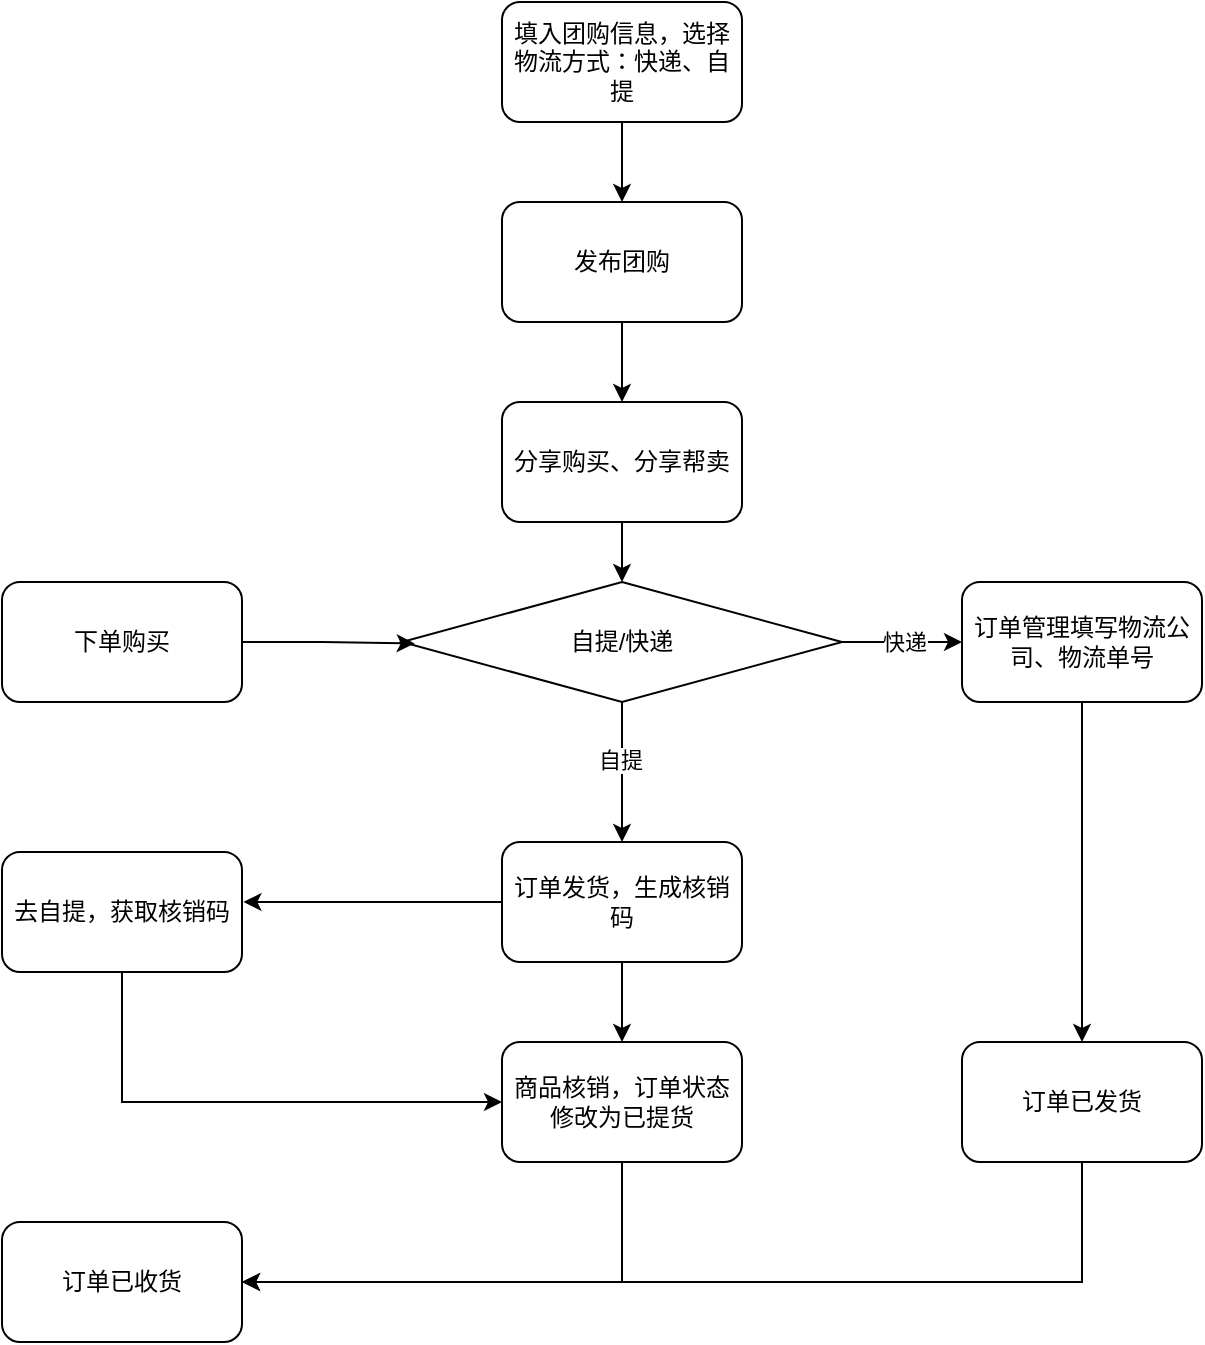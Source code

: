 <mxfile version="21.8.2" type="github">
  <diagram name="第 1 页" id="WOFCl0wZFw0B4w0VFE5H">
    <mxGraphModel dx="1434" dy="758" grid="1" gridSize="10" guides="1" tooltips="1" connect="1" arrows="1" fold="1" page="1" pageScale="1" pageWidth="827" pageHeight="1169" math="0" shadow="0">
      <root>
        <mxCell id="0" />
        <mxCell id="1" parent="0" />
        <mxCell id="JS7kzMShgllTpScdHAG9-31" value="" style="edgeStyle=orthogonalEdgeStyle;rounded=0;orthogonalLoop=1;jettySize=auto;html=1;" edge="1" parent="1" source="JS7kzMShgllTpScdHAG9-3" target="JS7kzMShgllTpScdHAG9-4">
          <mxGeometry relative="1" as="geometry" />
        </mxCell>
        <mxCell id="JS7kzMShgllTpScdHAG9-3" value="填入团购信息，选择物流方式：快递、自提" style="rounded=1;whiteSpace=wrap;html=1;" vertex="1" parent="1">
          <mxGeometry x="420" y="160" width="120" height="60" as="geometry" />
        </mxCell>
        <mxCell id="JS7kzMShgllTpScdHAG9-32" value="" style="edgeStyle=orthogonalEdgeStyle;rounded=0;orthogonalLoop=1;jettySize=auto;html=1;" edge="1" parent="1" source="JS7kzMShgllTpScdHAG9-4" target="JS7kzMShgllTpScdHAG9-6">
          <mxGeometry relative="1" as="geometry" />
        </mxCell>
        <mxCell id="JS7kzMShgllTpScdHAG9-4" value="发布团购" style="rounded=1;whiteSpace=wrap;html=1;" vertex="1" parent="1">
          <mxGeometry x="420" y="260" width="120" height="60" as="geometry" />
        </mxCell>
        <mxCell id="JS7kzMShgllTpScdHAG9-5" value="下单购买" style="rounded=1;whiteSpace=wrap;html=1;" vertex="1" parent="1">
          <mxGeometry x="170" y="450" width="120" height="60" as="geometry" />
        </mxCell>
        <mxCell id="JS7kzMShgllTpScdHAG9-19" style="edgeStyle=orthogonalEdgeStyle;rounded=0;orthogonalLoop=1;jettySize=auto;html=1;entryX=0.5;entryY=0;entryDx=0;entryDy=0;" edge="1" parent="1" source="JS7kzMShgllTpScdHAG9-6" target="JS7kzMShgllTpScdHAG9-8">
          <mxGeometry relative="1" as="geometry" />
        </mxCell>
        <mxCell id="JS7kzMShgllTpScdHAG9-6" value="分享购买、分享帮卖" style="rounded=1;whiteSpace=wrap;html=1;" vertex="1" parent="1">
          <mxGeometry x="420" y="360" width="120" height="60" as="geometry" />
        </mxCell>
        <mxCell id="JS7kzMShgllTpScdHAG9-11" style="edgeStyle=orthogonalEdgeStyle;rounded=0;orthogonalLoop=1;jettySize=auto;html=1;entryX=0.5;entryY=0;entryDx=0;entryDy=0;" edge="1" parent="1" source="JS7kzMShgllTpScdHAG9-8" target="JS7kzMShgllTpScdHAG9-9">
          <mxGeometry relative="1" as="geometry">
            <mxPoint x="480" y="540" as="targetPoint" />
          </mxGeometry>
        </mxCell>
        <mxCell id="JS7kzMShgllTpScdHAG9-12" value="自提" style="edgeLabel;html=1;align=center;verticalAlign=middle;resizable=0;points=[];" vertex="1" connectable="0" parent="JS7kzMShgllTpScdHAG9-11">
          <mxGeometry x="-0.171" y="-1" relative="1" as="geometry">
            <mxPoint as="offset" />
          </mxGeometry>
        </mxCell>
        <mxCell id="JS7kzMShgllTpScdHAG9-13" style="edgeStyle=orthogonalEdgeStyle;rounded=0;orthogonalLoop=1;jettySize=auto;html=1;entryX=0;entryY=0.5;entryDx=0;entryDy=0;" edge="1" parent="1" source="JS7kzMShgllTpScdHAG9-8" target="JS7kzMShgllTpScdHAG9-10">
          <mxGeometry relative="1" as="geometry" />
        </mxCell>
        <mxCell id="JS7kzMShgllTpScdHAG9-14" value="快递" style="edgeLabel;html=1;align=center;verticalAlign=middle;resizable=0;points=[];" vertex="1" connectable="0" parent="JS7kzMShgllTpScdHAG9-13">
          <mxGeometry x="-0.386" relative="1" as="geometry">
            <mxPoint x="12" as="offset" />
          </mxGeometry>
        </mxCell>
        <mxCell id="JS7kzMShgllTpScdHAG9-8" value="自提/快递" style="rhombus;whiteSpace=wrap;html=1;" vertex="1" parent="1">
          <mxGeometry x="370" y="450" width="220" height="60" as="geometry" />
        </mxCell>
        <mxCell id="JS7kzMShgllTpScdHAG9-22" style="edgeStyle=orthogonalEdgeStyle;rounded=0;orthogonalLoop=1;jettySize=auto;html=1;entryX=0.5;entryY=0;entryDx=0;entryDy=0;" edge="1" parent="1" source="JS7kzMShgllTpScdHAG9-9" target="JS7kzMShgllTpScdHAG9-21">
          <mxGeometry relative="1" as="geometry" />
        </mxCell>
        <mxCell id="JS7kzMShgllTpScdHAG9-9" value="订单发货，生成核销码" style="rounded=1;whiteSpace=wrap;html=1;" vertex="1" parent="1">
          <mxGeometry x="420" y="580" width="120" height="60" as="geometry" />
        </mxCell>
        <mxCell id="JS7kzMShgllTpScdHAG9-17" style="edgeStyle=orthogonalEdgeStyle;rounded=0;orthogonalLoop=1;jettySize=auto;html=1;entryX=0.5;entryY=0;entryDx=0;entryDy=0;" edge="1" parent="1" source="JS7kzMShgllTpScdHAG9-10" target="JS7kzMShgllTpScdHAG9-15">
          <mxGeometry relative="1" as="geometry" />
        </mxCell>
        <mxCell id="JS7kzMShgllTpScdHAG9-10" value="订单管理填写物流公司、物流单号" style="rounded=1;whiteSpace=wrap;html=1;" vertex="1" parent="1">
          <mxGeometry x="650" y="450" width="120" height="60" as="geometry" />
        </mxCell>
        <mxCell id="JS7kzMShgllTpScdHAG9-29" style="edgeStyle=orthogonalEdgeStyle;rounded=0;orthogonalLoop=1;jettySize=auto;html=1;entryX=1;entryY=0.5;entryDx=0;entryDy=0;" edge="1" parent="1" source="JS7kzMShgllTpScdHAG9-15" target="JS7kzMShgllTpScdHAG9-23">
          <mxGeometry relative="1" as="geometry">
            <Array as="points">
              <mxPoint x="710" y="800" />
            </Array>
          </mxGeometry>
        </mxCell>
        <mxCell id="JS7kzMShgllTpScdHAG9-15" value="订单已发货" style="rounded=1;whiteSpace=wrap;html=1;" vertex="1" parent="1">
          <mxGeometry x="650" y="680" width="120" height="60" as="geometry" />
        </mxCell>
        <mxCell id="JS7kzMShgllTpScdHAG9-33" style="edgeStyle=orthogonalEdgeStyle;rounded=0;orthogonalLoop=1;jettySize=auto;html=1;entryX=0;entryY=0.5;entryDx=0;entryDy=0;exitX=0.5;exitY=1;exitDx=0;exitDy=0;" edge="1" parent="1" source="JS7kzMShgllTpScdHAG9-16" target="JS7kzMShgllTpScdHAG9-21">
          <mxGeometry relative="1" as="geometry" />
        </mxCell>
        <mxCell id="JS7kzMShgllTpScdHAG9-16" value="去自提，获取核销码" style="rounded=1;whiteSpace=wrap;html=1;" vertex="1" parent="1">
          <mxGeometry x="170" y="585" width="120" height="60" as="geometry" />
        </mxCell>
        <mxCell id="JS7kzMShgllTpScdHAG9-18" style="edgeStyle=orthogonalEdgeStyle;rounded=0;orthogonalLoop=1;jettySize=auto;html=1;entryX=0.029;entryY=0.512;entryDx=0;entryDy=0;entryPerimeter=0;" edge="1" parent="1" source="JS7kzMShgllTpScdHAG9-5" target="JS7kzMShgllTpScdHAG9-8">
          <mxGeometry relative="1" as="geometry" />
        </mxCell>
        <mxCell id="JS7kzMShgllTpScdHAG9-20" style="edgeStyle=orthogonalEdgeStyle;rounded=0;orthogonalLoop=1;jettySize=auto;html=1;entryX=1.006;entryY=0.433;entryDx=0;entryDy=0;entryPerimeter=0;" edge="1" parent="1" source="JS7kzMShgllTpScdHAG9-9" target="JS7kzMShgllTpScdHAG9-16">
          <mxGeometry relative="1" as="geometry">
            <Array as="points">
              <mxPoint x="420" y="610" />
              <mxPoint x="420" y="610" />
            </Array>
          </mxGeometry>
        </mxCell>
        <mxCell id="JS7kzMShgllTpScdHAG9-30" style="edgeStyle=orthogonalEdgeStyle;rounded=0;orthogonalLoop=1;jettySize=auto;html=1;" edge="1" parent="1" source="JS7kzMShgllTpScdHAG9-21" target="JS7kzMShgllTpScdHAG9-23">
          <mxGeometry relative="1" as="geometry">
            <Array as="points">
              <mxPoint x="480" y="800" />
            </Array>
          </mxGeometry>
        </mxCell>
        <mxCell id="JS7kzMShgllTpScdHAG9-21" value="商品核销，订单状态修改为已提货" style="rounded=1;whiteSpace=wrap;html=1;" vertex="1" parent="1">
          <mxGeometry x="420" y="680" width="120" height="60" as="geometry" />
        </mxCell>
        <mxCell id="JS7kzMShgllTpScdHAG9-23" value="订单已收货" style="rounded=1;whiteSpace=wrap;html=1;" vertex="1" parent="1">
          <mxGeometry x="170" y="770" width="120" height="60" as="geometry" />
        </mxCell>
      </root>
    </mxGraphModel>
  </diagram>
</mxfile>
